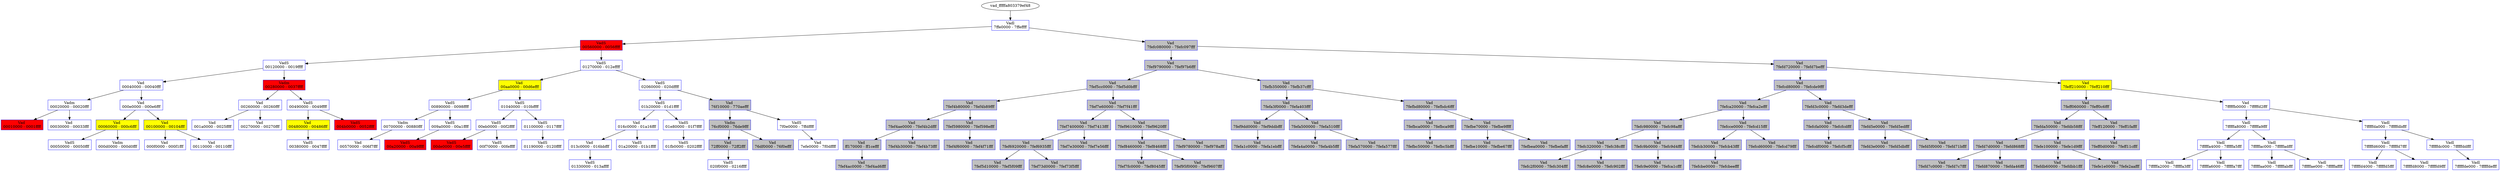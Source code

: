 /* Pid:   2108 */
digraph processtree {
graph [rankdir = "TB"];
vad_fffffa803379ef48 -> vad_fffffa8033501e10
vad_fffffa8033501e10 [label = "{ Vadl\n7ffe0000 - 7ffeffff }"shape = "record" color = "blue" style = "filled" fillcolor = "white"];
vad_fffffa8033501e10 -> vad_fffffa80337cdd50
vad_fffffa80337cdd50 [label = "{ VadS\n00560000 - 0056ffff }"shape = "record" color = "blue" style = "filled" fillcolor = "red"];
vad_fffffa80337cdd50 -> vad_fffffa8032f07c40
vad_fffffa8032f07c40 [label = "{ VadS\n00120000 - 0019ffff }"shape = "record" color = "blue" style = "filled" fillcolor = "white"];
vad_fffffa8032f07c40 -> vad_fffffa803350e970
vad_fffffa803350e970 [label = "{ Vad \n00040000 - 00040fff }"shape = "record" color = "blue" style = "filled" fillcolor = "white"];
vad_fffffa803350e970 -> vad_fffffa80337ce2d0
vad_fffffa80337ce2d0 [label = "{ Vadm\n00020000 - 00020fff }"shape = "record" color = "blue" style = "filled" fillcolor = "white"];
vad_fffffa80337ce2d0 -> vad_fffffa80337477d0
vad_fffffa80337477d0 [label = "{ Vad \n00010000 - 0001ffff }"shape = "record" color = "blue" style = "filled" fillcolor = "red"];
vad_fffffa80337ce2d0 -> vad_fffffa80335064d0
vad_fffffa80335064d0 [label = "{ Vad \n00030000 - 00033fff }"shape = "record" color = "blue" style = "filled" fillcolor = "white"];
vad_fffffa803350e970 -> vad_fffffa803331a160
vad_fffffa803331a160 [label = "{ Vad \n000e0000 - 000e6fff }"shape = "record" color = "blue" style = "filled" fillcolor = "white"];
vad_fffffa803331a160 -> vad_fffffa8032546a20
vad_fffffa8032546a20 [label = "{ Vad \n00060000 - 000c6fff }"shape = "record" color = "blue" style = "filled" fillcolor = "yellow"];
vad_fffffa8032546a20 -> vad_fffffa80322f2df0
vad_fffffa80322f2df0 [label = "{ VadS\n00050000 - 00050fff }"shape = "record" color = "blue" style = "filled" fillcolor = "white"];
vad_fffffa8032546a20 -> vad_fffffa803350bc10
vad_fffffa803350bc10 [label = "{ Vadm\n000d0000 - 000d0fff }"shape = "record" color = "blue" style = "filled" fillcolor = "white"];
vad_fffffa803331a160 -> vad_fffffa8033794890
vad_fffffa8033794890 [label = "{ Vad \n00100000 - 00104fff }"shape = "record" color = "blue" style = "filled" fillcolor = "yellow"];
vad_fffffa8033794890 -> vad_fffffa803364c160
vad_fffffa803364c160 [label = "{ Vad \n000f0000 - 000f1fff }"shape = "record" color = "blue" style = "filled" fillcolor = "white"];
vad_fffffa8033794890 -> vad_fffffa80337caa70
vad_fffffa80337caa70 [label = "{ Vad \n00110000 - 00110fff }"shape = "record" color = "blue" style = "filled" fillcolor = "white"];
vad_fffffa8032f07c40 -> vad_fffffa803360d770
vad_fffffa803360d770 [label = "{ Vadm\n00280000 - 0037ffff }"shape = "record" color = "blue" style = "filled" fillcolor = "red"];
vad_fffffa803360d770 -> vad_fffffa80337f10a0
vad_fffffa80337f10a0 [label = "{ Vad \n00260000 - 00260fff }"shape = "record" color = "blue" style = "filled" fillcolor = "white"];
vad_fffffa80337f10a0 -> vad_fffffa803366f790
vad_fffffa803366f790 [label = "{ Vad \n001a0000 - 0025ffff }"shape = "record" color = "blue" style = "filled" fillcolor = "white"];
vad_fffffa80337f10a0 -> vad_fffffa80337f4ef0
vad_fffffa80337f4ef0 [label = "{ Vad \n00270000 - 00270fff }"shape = "record" color = "blue" style = "filled" fillcolor = "white"];
vad_fffffa803360d770 -> vad_fffffa80337f0a90
vad_fffffa80337f0a90 [label = "{ VadS\n00490000 - 0049ffff }"shape = "record" color = "blue" style = "filled" fillcolor = "white"];
vad_fffffa80337f0a90 -> vad_fffffa80337f4a70
vad_fffffa80337f4a70 [label = "{ Vad \n00480000 - 00486fff }"shape = "record" color = "blue" style = "filled" fillcolor = "yellow"];
vad_fffffa80337f4a70 -> vad_fffffa80337c18a0
vad_fffffa80337c18a0 [label = "{ VadS\n00380000 - 0047ffff }"shape = "record" color = "blue" style = "filled" fillcolor = "white"];
vad_fffffa80337f0a90 -> vad_fffffa8033750540
vad_fffffa8033750540 [label = "{ VadS\n004b0000 - 0052ffff }"shape = "record" color = "blue" style = "filled" fillcolor = "red"];
vad_fffffa80337cdd50 -> vad_fffffa80338000b0
vad_fffffa80338000b0 [label = "{ VadS\n01270000 - 012effff }"shape = "record" color = "blue" style = "filled" fillcolor = "white"];
vad_fffffa80338000b0 -> vad_fffffa8033799250
vad_fffffa8033799250 [label = "{ Vad \n00aa0000 - 00d6efff }"shape = "record" color = "blue" style = "filled" fillcolor = "yellow"];
vad_fffffa8033799250 -> vad_fffffa803364ec20
vad_fffffa803364ec20 [label = "{ VadS\n00890000 - 0098ffff }"shape = "record" color = "blue" style = "filled" fillcolor = "white"];
vad_fffffa803364ec20 -> vad_fffffa803366f8a0
vad_fffffa803366f8a0 [label = "{ Vadm\n00700000 - 00880fff }"shape = "record" color = "blue" style = "filled" fillcolor = "white"];
vad_fffffa803366f8a0 -> vad_fffffa803377ecf0
vad_fffffa803377ecf0 [label = "{ Vad \n00570000 - 006f7fff }"shape = "record" color = "blue" style = "filled" fillcolor = "white"];
vad_fffffa803364ec20 -> vad_fffffa8033836910
vad_fffffa8033836910 [label = "{ VadS\n009a0000 - 00a1ffff }"shape = "record" color = "blue" style = "filled" fillcolor = "white"];
vad_fffffa8033836910 -> vad_fffffa803381a3d0
vad_fffffa803381a3d0 [label = "{ VadS\n00a20000 - 00a9ffff }"shape = "record" color = "blue" style = "filled" fillcolor = "red"];
vad_fffffa8033799250 -> vad_fffffa8030fed160
vad_fffffa8030fed160 [label = "{ VadS\n01040000 - 010bffff }"shape = "record" color = "blue" style = "filled" fillcolor = "white"];
vad_fffffa8030fed160 -> vad_fffffa80337c7700
vad_fffffa80337c7700 [label = "{ VadS\n00eb0000 - 00f2ffff }"shape = "record" color = "blue" style = "filled" fillcolor = "white"];
vad_fffffa80337c7700 -> vad_fffffa80337e44f0
vad_fffffa80337e44f0 [label = "{ VadS\n00de0000 - 00e5ffff }"shape = "record" color = "blue" style = "filled" fillcolor = "red"];
vad_fffffa80337c7700 -> vad_fffffa80337648a0
vad_fffffa80337648a0 [label = "{ VadS\n00f70000 - 00feffff }"shape = "record" color = "blue" style = "filled" fillcolor = "white"];
vad_fffffa8030fed160 -> vad_fffffa803111a5c0
vad_fffffa803111a5c0 [label = "{ VadS\n01100000 - 0117ffff }"shape = "record" color = "blue" style = "filled" fillcolor = "white"];
vad_fffffa803111a5c0 -> vad_fffffa80315c0110
vad_fffffa80315c0110 [label = "{ VadS\n01190000 - 0120ffff }"shape = "record" color = "blue" style = "filled" fillcolor = "white"];
vad_fffffa80338000b0 -> vad_fffffa803376c7c0
vad_fffffa803376c7c0 [label = "{ VadS\n02060000 - 020dffff }"shape = "record" color = "blue" style = "filled" fillcolor = "white"];
vad_fffffa803376c7c0 -> vad_fffffa803277cc20
vad_fffffa803277cc20 [label = "{ VadS\n01b20000 - 01d1ffff }"shape = "record" color = "blue" style = "filled" fillcolor = "white"];
vad_fffffa803277cc20 -> vad_fffffa803388ca70
vad_fffffa803388ca70 [label = "{ Vad \n016c0000 - 01a16fff }"shape = "record" color = "blue" style = "filled" fillcolor = "white"];
vad_fffffa803388ca70 -> vad_fffffa8033841bb0
vad_fffffa8033841bb0 [label = "{ Vad \n013c0000 - 016bbfff }"shape = "record" color = "blue" style = "filled" fillcolor = "white"];
vad_fffffa8033841bb0 -> vad_fffffa80316593a0
vad_fffffa80316593a0 [label = "{ VadS\n01330000 - 013affff }"shape = "record" color = "blue" style = "filled" fillcolor = "white"];
vad_fffffa803388ca70 -> vad_fffffa8032417290
vad_fffffa8032417290 [label = "{ VadS\n01a20000 - 01b1ffff }"shape = "record" color = "blue" style = "filled" fillcolor = "white"];
vad_fffffa803277cc20 -> vad_fffffa80337cf3f0
vad_fffffa80337cf3f0 [label = "{ VadS\n01e80000 - 01f7ffff }"shape = "record" color = "blue" style = "filled" fillcolor = "white"];
vad_fffffa80337cf3f0 -> vad_fffffa80337e77b0
vad_fffffa80337e77b0 [label = "{ VadS\n01fb0000 - 0202ffff }"shape = "record" color = "blue" style = "filled" fillcolor = "white"];
vad_fffffa803376c7c0 -> vad_fffffa80334e6110
vad_fffffa80334e6110 [label = "{ Vad \n76f10000 - 770aefff }"shape = "record" color = "blue" style = "filled" fillcolor = "gray"];
vad_fffffa80334e6110 -> vad_fffffa80337ce230
vad_fffffa80337ce230 [label = "{ Vadm\n76cf0000 - 76de9fff }"shape = "record" color = "blue" style = "filled" fillcolor = "gray"];
vad_fffffa80337ce230 -> vad_fffffa803253b340
vad_fffffa803253b340 [label = "{ Vad \n72ff0000 - 72ff2fff }"shape = "record" color = "blue" style = "filled" fillcolor = "gray"];
vad_fffffa803253b340 -> vad_fffffa8033548470
vad_fffffa8033548470 [label = "{ VadS\n020f0000 - 0216ffff }"shape = "record" color = "blue" style = "filled" fillcolor = "white"];
vad_fffffa80337ce230 -> vad_fffffa80337537f0
vad_fffffa80337537f0 [label = "{ Vad \n76df0000 - 76f0efff }"shape = "record" color = "blue" style = "filled" fillcolor = "gray"];
vad_fffffa80334e6110 -> vad_fffffa8033499490
vad_fffffa8033499490 [label = "{ VadS\n7f0e0000 - 7ffdffff }"shape = "record" color = "blue" style = "filled" fillcolor = "white"];
vad_fffffa8033499490 -> vad_fffffa8032546b40
vad_fffffa8032546b40 [label = "{ Vad \n7efe0000 - 7f0dffff }"shape = "record" color = "blue" style = "filled" fillcolor = "white"];
vad_fffffa8033501e10 -> vad_fffffa80337f40f0
vad_fffffa80337f40f0 [label = "{ Vad \n7fefc080000 - 7fefc097fff }"shape = "record" color = "blue" style = "filled" fillcolor = "gray"];
vad_fffffa80337f40f0 -> vad_fffffa8033833ea0
vad_fffffa8033833ea0 [label = "{ Vad \n7fef9790000 - 7fef97b6fff }"shape = "record" color = "blue" style = "filled" fillcolor = "gray"];
vad_fffffa8033833ea0 -> vad_fffffa803380df80
vad_fffffa803380df80 [label = "{ Vad \n7fef5cc0000 - 7fef5d0bfff }"shape = "record" color = "blue" style = "filled" fillcolor = "gray"];
vad_fffffa803380df80 -> vad_fffffa803245cdc0
vad_fffffa803245cdc0 [label = "{ Vad \n7fef4b80000 - 7fef4b89fff }"shape = "record" color = "blue" style = "filled" fillcolor = "gray"];
vad_fffffa803245cdc0 -> vad_fffffa8033a1b990
vad_fffffa8033a1b990 [label = "{ Vad \n7fef4ae0000 - 7fef4b2dfff }"shape = "record" color = "blue" style = "filled" fillcolor = "gray"];
vad_fffffa8033a1b990 -> vad_fffffa803350a4d0
vad_fffffa803350a4d0 [label = "{ Vad \nff170000 - ff1cefff }"shape = "record" color = "blue" style = "filled" fillcolor = "gray"];
vad_fffffa803350a4d0 -> vad_fffffa80324a0450
vad_fffffa80324a0450 [label = "{ Vad \n7fef4ac0000 - 7fef4ad6fff }"shape = "record" color = "blue" style = "filled" fillcolor = "gray"];
vad_fffffa8033a1b990 -> vad_fffffa80324a0cf0
vad_fffffa80324a0cf0 [label = "{ Vad \n7fef4b30000 - 7fef4b73fff }"shape = "record" color = "blue" style = "filled" fillcolor = "gray"];
vad_fffffa803245cdc0 -> vad_fffffa8032707c80
vad_fffffa8032707c80 [label = "{ Vad \n7fef5980000 - 7fef598efff }"shape = "record" color = "blue" style = "filled" fillcolor = "gray"];
vad_fffffa8032707c80 -> vad_fffffa80326eff00
vad_fffffa80326eff00 [label = "{ Vad \n7fef4f60000 - 7fef4f71fff }"shape = "record" color = "blue" style = "filled" fillcolor = "gray"];
vad_fffffa803380df80 -> vad_fffffa803377e5f0
vad_fffffa803377e5f0 [label = "{ Vad \n7fef7e60000 - 7fef7f41fff }"shape = "record" color = "blue" style = "filled" fillcolor = "gray"];
vad_fffffa803377e5f0 -> vad_fffffa8033801550
vad_fffffa8033801550 [label = "{ Vad \n7fef7400000 - 7fef7413fff }"shape = "record" color = "blue" style = "filled" fillcolor = "gray"];
vad_fffffa8033801550 -> vad_fffffa80323df790
vad_fffffa80323df790 [label = "{ Vad \n7fef6920000 - 7fef6935fff }"shape = "record" color = "blue" style = "filled" fillcolor = "gray"];
vad_fffffa80323df790 -> vad_fffffa803258e3c0
vad_fffffa803258e3c0 [label = "{ Vad \n7fef5d10000 - 7fef5f09fff }"shape = "record" color = "blue" style = "filled" fillcolor = "gray"];
vad_fffffa80323df790 -> vad_fffffa8033801f80
vad_fffffa8033801f80 [label = "{ Vad \n7fef73d0000 - 7fef73f5fff }"shape = "record" color = "blue" style = "filled" fillcolor = "gray"];
vad_fffffa8033801550 -> vad_fffffa8033745330
vad_fffffa8033745330 [label = "{ Vad \n7fef7e30000 - 7fef7e56fff }"shape = "record" color = "blue" style = "filled" fillcolor = "gray"];
vad_fffffa803377e5f0 -> vad_fffffa8033833540
vad_fffffa8033833540 [label = "{ Vad \n7fef9610000 - 7fef9620fff }"shape = "record" color = "blue" style = "filled" fillcolor = "gray"];
vad_fffffa8033833540 -> vad_fffffa803360c5d0
vad_fffffa803360c5d0 [label = "{ Vad \n7fef8460000 - 7fef8468fff }"shape = "record" color = "blue" style = "filled" fillcolor = "gray"];
vad_fffffa803360c5d0 -> vad_fffffa803376f230
vad_fffffa803376f230 [label = "{ Vad \n7fef7fc0000 - 7fef8045fff }"shape = "record" color = "blue" style = "filled" fillcolor = "gray"];
vad_fffffa803360c5d0 -> vad_fffffa8033833d90
vad_fffffa8033833d90 [label = "{ Vad \n7fef95f0000 - 7fef9607fff }"shape = "record" color = "blue" style = "filled" fillcolor = "gray"];
vad_fffffa8033833540 -> vad_fffffa8033834c70
vad_fffffa8033834c70 [label = "{ Vad \n7fef9780000 - 7fef978afff }"shape = "record" color = "blue" style = "filled" fillcolor = "gray"];
vad_fffffa8033833ea0 -> vad_fffffa80337990d0
vad_fffffa80337990d0 [label = "{ Vad \n7fefb350000 - 7fefb37cfff }"shape = "record" color = "blue" style = "filled" fillcolor = "gray"];
vad_fffffa80337990d0 -> vad_fffffa8032712750
vad_fffffa8032712750 [label = "{ Vad \n7fefa3f0000 - 7fefa403fff }"shape = "record" color = "blue" style = "filled" fillcolor = "gray"];
vad_fffffa8032712750 -> vad_fffffa8031d892a0
vad_fffffa8031d892a0 [label = "{ Vad \n7fef9dd0000 - 7fef9ddbfff }"shape = "record" color = "blue" style = "filled" fillcolor = "gray"];
vad_fffffa8031d892a0 -> vad_fffffa80338f5e30
vad_fffffa80338f5e30 [label = "{ Vad \n7fefa1c0000 - 7fefa1ebfff }"shape = "record" color = "blue" style = "filled" fillcolor = "gray"];
vad_fffffa8032712750 -> vad_fffffa803380fce0
vad_fffffa803380fce0 [label = "{ Vad \n7fefa500000 - 7fefa510fff }"shape = "record" color = "blue" style = "filled" fillcolor = "gray"];
vad_fffffa803380fce0 -> vad_fffffa8031d87880
vad_fffffa8031d87880 [label = "{ Vad \n7fefa4a0000 - 7fefa4b5fff }"shape = "record" color = "blue" style = "filled" fillcolor = "gray"];
vad_fffffa803380fce0 -> vad_fffffa80341376c0
vad_fffffa80341376c0 [label = "{ Vad \n7fefa570000 - 7fefa577fff }"shape = "record" color = "blue" style = "filled" fillcolor = "gray"];
vad_fffffa80337990d0 -> vad_fffffa80337c06c0
vad_fffffa80337c06c0 [label = "{ Vad \n7fefbd80000 - 7fefbdc6fff }"shape = "record" color = "blue" style = "filled" fillcolor = "gray"];
vad_fffffa80337c06c0 -> vad_fffffa8033a39710
vad_fffffa8033a39710 [label = "{ Vad \n7fefbca0000 - 7fefbca9fff }"shape = "record" color = "blue" style = "filled" fillcolor = "gray"];
vad_fffffa8033a39710 -> vad_fffffa80325b4b00
vad_fffffa80325b4b00 [label = "{ Vad \n7fefbc50000 - 7fefbc5bfff }"shape = "record" color = "blue" style = "filled" fillcolor = "gray"];
vad_fffffa80337c06c0 -> vad_fffffa8032679c80
vad_fffffa8032679c80 [label = "{ Vad \n7fefbe70000 - 7fefbe9ffff }"shape = "record" color = "blue" style = "filled" fillcolor = "gray"];
vad_fffffa8032679c80 -> vad_fffffa8033a343d0
vad_fffffa8033a343d0 [label = "{ Vad \n7fefbe10000 - 7fefbe67fff }"shape = "record" color = "blue" style = "filled" fillcolor = "gray"];
vad_fffffa8032679c80 -> vad_fffffa8032f22350
vad_fffffa8032f22350 [label = "{ Vad \n7fefbea0000 - 7fefbefafff }"shape = "record" color = "blue" style = "filled" fillcolor = "gray"];
vad_fffffa80337f40f0 -> vad_fffffa8033745990
vad_fffffa8033745990 [label = "{ Vad \n7fefd720000 - 7fefd7befff }"shape = "record" color = "blue" style = "filled" fillcolor = "gray"];
vad_fffffa8033745990 -> vad_fffffa8033747860
vad_fffffa8033747860 [label = "{ Vad \n7fefcd80000 - 7fefcde9fff }"shape = "record" color = "blue" style = "filled" fillcolor = "gray"];
vad_fffffa8033747860 -> vad_fffffa80335eff80
vad_fffffa80335eff80 [label = "{ Vad \n7fefca20000 - 7fefca2efff }"shape = "record" color = "blue" style = "filled" fillcolor = "gray"];
vad_fffffa80335eff80 -> vad_fffffa80326e5d00
vad_fffffa80326e5d00 [label = "{ Vad \n7fefc980000 - 7fefc98afff }"shape = "record" color = "blue" style = "filled" fillcolor = "gray"];
vad_fffffa80326e5d00 -> vad_fffffa80324a0010
vad_fffffa80324a0010 [label = "{ Vad \n7fefc320000 - 7fefc38cfff }"shape = "record" color = "blue" style = "filled" fillcolor = "gray"];
vad_fffffa80324a0010 -> vad_fffffa8032d1f910
vad_fffffa8032d1f910 [label = "{ Vad \n7fefc2f0000 - 7fefc304fff }"shape = "record" color = "blue" style = "filled" fillcolor = "gray"];
vad_fffffa80324a0010 -> vad_fffffa8031d879f0
vad_fffffa8031d879f0 [label = "{ Vad \n7fefc8e0000 - 7fefc902fff }"shape = "record" color = "blue" style = "filled" fillcolor = "gray"];
vad_fffffa80326e5d00 -> vad_fffffa8033801b00
vad_fffffa8033801b00 [label = "{ Vad \n7fefc9b0000 - 7fefc9d4fff }"shape = "record" color = "blue" style = "filled" fillcolor = "gray"];
vad_fffffa8033801b00 -> vad_fffffa8033991b90
vad_fffffa8033991b90 [label = "{ Vad \n7fefc9e0000 - 7fefca1cfff }"shape = "record" color = "blue" style = "filled" fillcolor = "gray"];
vad_fffffa80335eff80 -> vad_fffffa8033815550
vad_fffffa8033815550 [label = "{ Vad \n7fefcce0000 - 7fefcd15fff }"shape = "record" color = "blue" style = "filled" fillcolor = "gray"];
vad_fffffa8033815550 -> vad_fffffa80337fe540
vad_fffffa80337fe540 [label = "{ Vad \n7fefcb30000 - 7fefcb43fff }"shape = "record" color = "blue" style = "filled" fillcolor = "gray"];
vad_fffffa80337fe540 -> vad_fffffa80326ee0c0
vad_fffffa80326ee0c0 [label = "{ Vad \n7fefcbe0000 - 7fefcbeefff }"shape = "record" color = "blue" style = "filled" fillcolor = "gray"];
vad_fffffa8033815550 -> vad_fffffa80338155e0
vad_fffffa80338155e0 [label = "{ Vad \n7fefcd60000 - 7fefcd79fff }"shape = "record" color = "blue" style = "filled" fillcolor = "gray"];
vad_fffffa8033747860 -> vad_fffffa80325466e0
vad_fffffa80325466e0 [label = "{ Vad \n7fefd3c0000 - 7fefd3defff }"shape = "record" color = "blue" style = "filled" fillcolor = "gray"];
vad_fffffa80325466e0 -> vad_fffffa803381a340
vad_fffffa803381a340 [label = "{ Vad \n7fefcfa0000 - 7fefcfcdfff }"shape = "record" color = "blue" style = "filled" fillcolor = "gray"];
vad_fffffa803381a340 -> vad_fffffa8034137630
vad_fffffa8034137630 [label = "{ Vad \n7fefcdf0000 - 7fefcf5cfff }"shape = "record" color = "blue" style = "filled" fillcolor = "gray"];
vad_fffffa80325466e0 -> vad_fffffa80337c0d60
vad_fffffa80337c0d60 [label = "{ Vad \n7fefd5e0000 - 7fefd5edfff }"shape = "record" color = "blue" style = "filled" fillcolor = "gray"];
vad_fffffa80337c0d60 -> vad_fffffa80337cdda0
vad_fffffa80337cdda0 [label = "{ Vad \n7fefd3e0000 - 7fefd5dbfff }"shape = "record" color = "blue" style = "filled" fillcolor = "gray"];
vad_fffffa80337c0d60 -> vad_fffffa80337e73a0
vad_fffffa80337e73a0 [label = "{ Vad \n7fefd5f0000 - 7fefd71bfff }"shape = "record" color = "blue" style = "filled" fillcolor = "gray"];
vad_fffffa8033745990 -> vad_fffffa8033502f00
vad_fffffa8033502f00 [label = "{ Vad \n7feff210000 - 7feff210fff }"shape = "record" color = "blue" style = "filled" fillcolor = "yellow"];
vad_fffffa8033502f00 -> vad_fffffa80337c0f80
vad_fffffa80337c0f80 [label = "{ Vad \n7feff060000 - 7feff0c6fff }"shape = "record" color = "blue" style = "filled" fillcolor = "gray"];
vad_fffffa80337c0f80 -> vad_fffffa803381a0f0
vad_fffffa803381a0f0 [label = "{ Vad \n7fefda50000 - 7fefdb58fff }"shape = "record" color = "blue" style = "filled" fillcolor = "gray"];
vad_fffffa803381a0f0 -> vad_fffffa80337f4010
vad_fffffa80337f4010 [label = "{ Vad \n7fefd7d0000 - 7fefd868fff }"shape = "record" color = "blue" style = "filled" fillcolor = "gray"];
vad_fffffa80337f4010 -> vad_fffffa80337cd620
vad_fffffa80337cd620 [label = "{ Vad \n7fefd7c0000 - 7fefd7c7fff }"shape = "record" color = "blue" style = "filled" fillcolor = "gray"];
vad_fffffa80337f4010 -> vad_fffffa8033863540
vad_fffffa8033863540 [label = "{ Vad \n7fefd870000 - 7fefda46fff }"shape = "record" color = "blue" style = "filled" fillcolor = "gray"];
vad_fffffa803381a0f0 -> vad_fffffa8033751110
vad_fffffa8033751110 [label = "{ Vad \n7fefe100000 - 7fefe1d9fff }"shape = "record" color = "blue" style = "filled" fillcolor = "gray"];
vad_fffffa8033751110 -> vad_fffffa80335fe3f0
vad_fffffa80335fe3f0 [label = "{ Vad \n7fefdb60000 - 7fefdbb1fff }"shape = "record" color = "blue" style = "filled" fillcolor = "gray"];
vad_fffffa8033751110 -> vad_fffffa80337c0b80
vad_fffffa80337c0b80 [label = "{ Vad \n7fefe1e0000 - 7fefe2aafff }"shape = "record" color = "blue" style = "filled" fillcolor = "gray"];
vad_fffffa80337c0f80 -> vad_fffffa8032546500
vad_fffffa8032546500 [label = "{ Vad \n7feff120000 - 7feff1fafff }"shape = "record" color = "blue" style = "filled" fillcolor = "gray"];
vad_fffffa8032546500 -> vad_fffffa8033745510
vad_fffffa8033745510 [label = "{ Vad \n7feff0d0000 - 7feff11cfff }"shape = "record" color = "blue" style = "filled" fillcolor = "gray"];
vad_fffffa8033502f00 -> vad_fffffa80334ecc50
vad_fffffa80334ecc50 [label = "{ Vad \n7fffffb0000 - 7fffffd2fff }"shape = "record" color = "blue" style = "filled" fillcolor = "white"];
vad_fffffa80334ecc50 -> vad_fffffa803383b3e0
vad_fffffa803383b3e0 [label = "{ Vadl\n7fffffa8000 - 7fffffa9fff }"shape = "record" color = "blue" style = "filled" fillcolor = "white"];
vad_fffffa803383b3e0 -> vad_fffffa8033877610
vad_fffffa8033877610 [label = "{ Vadl\n7fffffa4000 - 7fffffa5fff }"shape = "record" color = "blue" style = "filled" fillcolor = "white"];
vad_fffffa8033877610 -> vad_fffffa803264f1a0
vad_fffffa803264f1a0 [label = "{ Vadl\n7fffffa2000 - 7fffffa3fff }"shape = "record" color = "blue" style = "filled" fillcolor = "white"];
vad_fffffa8033877610 -> vad_fffffa80311813e0
vad_fffffa80311813e0 [label = "{ Vadl\n7fffffa6000 - 7fffffa7fff }"shape = "record" color = "blue" style = "filled" fillcolor = "white"];
vad_fffffa803383b3e0 -> vad_fffffa80337f19f0
vad_fffffa80337f19f0 [label = "{ Vadl\n7fffffac000 - 7fffffadfff }"shape = "record" color = "blue" style = "filled" fillcolor = "white"];
vad_fffffa80337f19f0 -> vad_fffffa803285c1e0
vad_fffffa803285c1e0 [label = "{ Vadl\n7fffffaa000 - 7fffffabfff }"shape = "record" color = "blue" style = "filled" fillcolor = "white"];
vad_fffffa80337f19f0 -> vad_fffffa8033499140
vad_fffffa8033499140 [label = "{ Vadl\n7fffffae000 - 7fffffaffff }"shape = "record" color = "blue" style = "filled" fillcolor = "white"];
vad_fffffa80334ecc50 -> vad_fffffa80337995b0
vad_fffffa80337995b0 [label = "{ Vadl\n7fffffda000 - 7fffffdbfff }"shape = "record" color = "blue" style = "filled" fillcolor = "white"];
vad_fffffa80337995b0 -> vad_fffffa80324da260
vad_fffffa80324da260 [label = "{ Vadl\n7fffffd6000 - 7fffffd7fff }"shape = "record" color = "blue" style = "filled" fillcolor = "white"];
vad_fffffa80324da260 -> vad_fffffa80311166e0
vad_fffffa80311166e0 [label = "{ Vadl\n7fffffd4000 - 7fffffd5fff }"shape = "record" color = "blue" style = "filled" fillcolor = "white"];
vad_fffffa80324da260 -> vad_fffffa8032890380
vad_fffffa8032890380 [label = "{ Vadl\n7fffffd8000 - 7fffffd9fff }"shape = "record" color = "blue" style = "filled" fillcolor = "white"];
vad_fffffa80337995b0 -> vad_fffffa8033517180
vad_fffffa8033517180 [label = "{ Vadl\n7fffffdc000 - 7fffffddfff }"shape = "record" color = "blue" style = "filled" fillcolor = "white"];
vad_fffffa8033517180 -> vad_fffffa803351dab0
vad_fffffa803351dab0 [label = "{ Vadl\n7fffffde000 - 7fffffdefff }"shape = "record" color = "blue" style = "filled" fillcolor = "white"];
}
